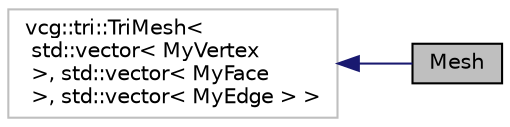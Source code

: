 digraph "Mesh"
{
 // LATEX_PDF_SIZE
  edge [fontname="Helvetica",fontsize="10",labelfontname="Helvetica",labelfontsize="10"];
  node [fontname="Helvetica",fontsize="10",shape=record];
  rankdir="LR";
  Node1 [label="Mesh",height=0.2,width=0.4,color="black", fillcolor="grey75", style="filled", fontcolor="black",tooltip=" "];
  Node2 -> Node1 [dir="back",color="midnightblue",fontsize="10",style="solid",fontname="Helvetica"];
  Node2 [label="vcg::tri::TriMesh\<\l std::vector\< MyVertex\l \>, std::vector\< MyFace\l \>, std::vector\< MyEdge \> \>",height=0.2,width=0.4,color="grey75", fillcolor="white", style="filled",tooltip=" "];
}
